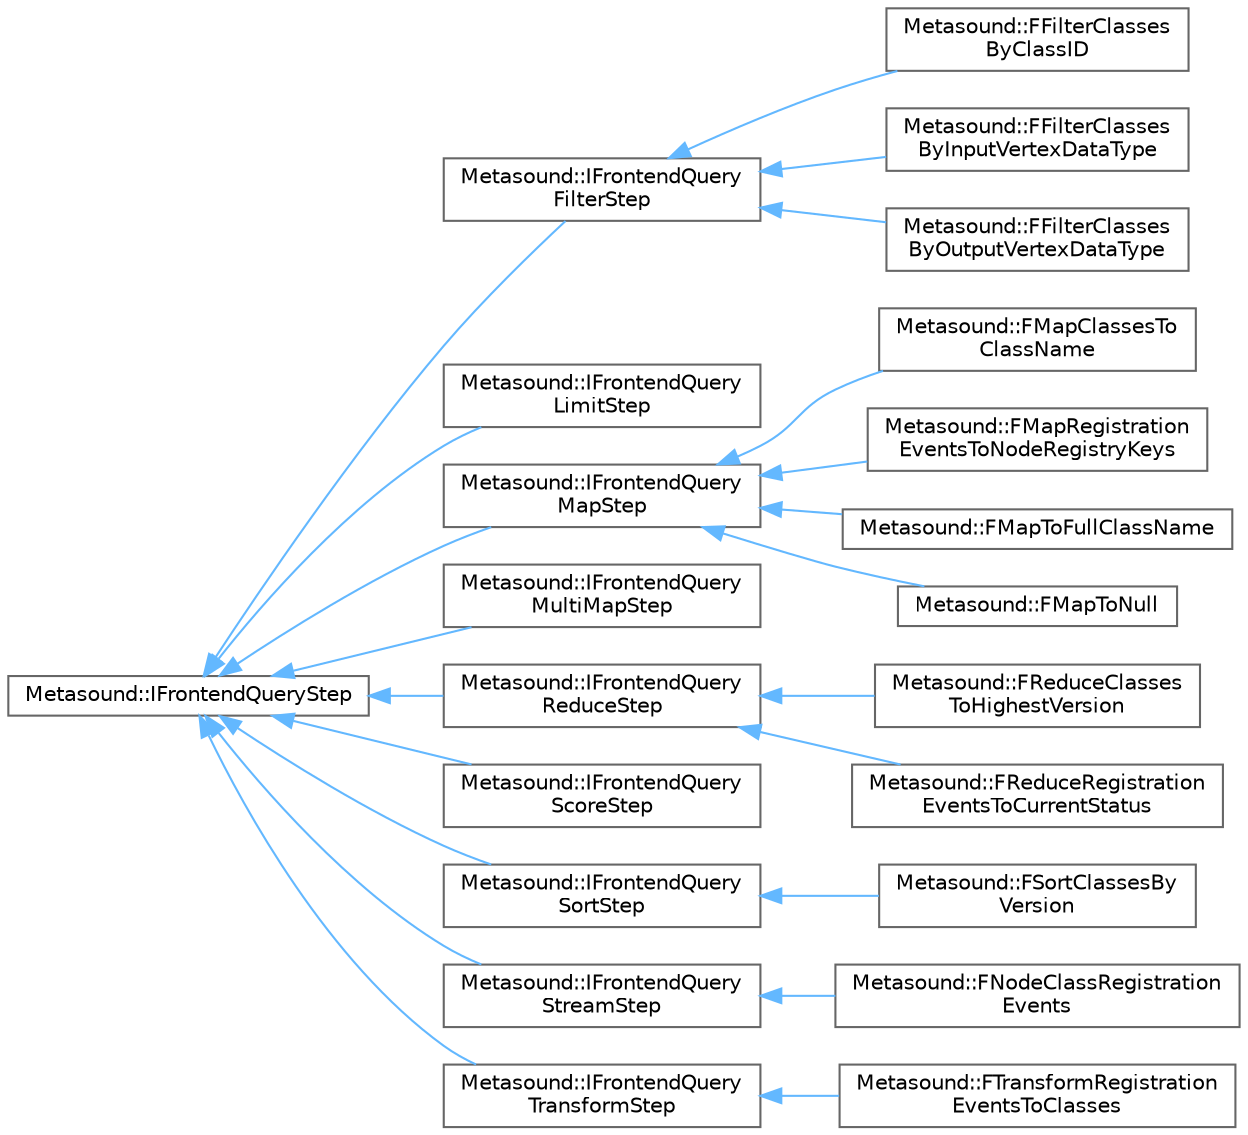 digraph "Graphical Class Hierarchy"
{
 // INTERACTIVE_SVG=YES
 // LATEX_PDF_SIZE
  bgcolor="transparent";
  edge [fontname=Helvetica,fontsize=10,labelfontname=Helvetica,labelfontsize=10];
  node [fontname=Helvetica,fontsize=10,shape=box,height=0.2,width=0.4];
  rankdir="LR";
  Node0 [id="Node000000",label="Metasound::IFrontendQueryStep",height=0.2,width=0.4,color="grey40", fillcolor="white", style="filled",URL="$d0/dbc/classMetasound_1_1IFrontendQueryStep.html",tooltip="Interface for an individual step in a query."];
  Node0 -> Node1 [id="edge5821_Node000000_Node000001",dir="back",color="steelblue1",style="solid",tooltip=" "];
  Node1 [id="Node000001",label="Metasound::IFrontendQuery\lFilterStep",height=0.2,width=0.4,color="grey40", fillcolor="white", style="filled",URL="$d9/da7/classMetasound_1_1IFrontendQueryFilterStep.html",tooltip="Interface for a query step which filters entries."];
  Node1 -> Node2 [id="edge5822_Node000001_Node000002",dir="back",color="steelblue1",style="solid",tooltip=" "];
  Node2 [id="Node000002",label="Metasound::FFilterClasses\lByClassID",height=0.2,width=0.4,color="grey40", fillcolor="white", style="filled",URL="$df/ded/classMetasound_1_1FFilterClassesByClassID.html",tooltip=" "];
  Node1 -> Node3 [id="edge5823_Node000001_Node000003",dir="back",color="steelblue1",style="solid",tooltip=" "];
  Node3 [id="Node000003",label="Metasound::FFilterClasses\lByInputVertexDataType",height=0.2,width=0.4,color="grey40", fillcolor="white", style="filled",URL="$dc/dee/classMetasound_1_1FFilterClassesByInputVertexDataType.html",tooltip=" "];
  Node1 -> Node4 [id="edge5824_Node000001_Node000004",dir="back",color="steelblue1",style="solid",tooltip=" "];
  Node4 [id="Node000004",label="Metasound::FFilterClasses\lByOutputVertexDataType",height=0.2,width=0.4,color="grey40", fillcolor="white", style="filled",URL="$d3/db9/classMetasound_1_1FFilterClassesByOutputVertexDataType.html",tooltip=" "];
  Node0 -> Node5 [id="edge5825_Node000000_Node000005",dir="back",color="steelblue1",style="solid",tooltip=" "];
  Node5 [id="Node000005",label="Metasound::IFrontendQuery\lLimitStep",height=0.2,width=0.4,color="grey40", fillcolor="white", style="filled",URL="$d4/d40/classMetasound_1_1IFrontendQueryLimitStep.html",tooltip=" "];
  Node0 -> Node6 [id="edge5826_Node000000_Node000006",dir="back",color="steelblue1",style="solid",tooltip=" "];
  Node6 [id="Node000006",label="Metasound::IFrontendQuery\lMapStep",height=0.2,width=0.4,color="grey40", fillcolor="white", style="filled",URL="$d3/d1d/classMetasound_1_1IFrontendQueryMapStep.html",tooltip="Interface for a query step which maps entries to keys."];
  Node6 -> Node7 [id="edge5827_Node000006_Node000007",dir="back",color="steelblue1",style="solid",tooltip=" "];
  Node7 [id="Node000007",label="Metasound::FMapClassesTo\lClassName",height=0.2,width=0.4,color="grey40", fillcolor="white", style="filled",URL="$db/d3e/classMetasound_1_1FMapClassesToClassName.html",tooltip=" "];
  Node6 -> Node8 [id="edge5828_Node000006_Node000008",dir="back",color="steelblue1",style="solid",tooltip=" "];
  Node8 [id="Node000008",label="Metasound::FMapRegistration\lEventsToNodeRegistryKeys",height=0.2,width=0.4,color="grey40", fillcolor="white", style="filled",URL="$d2/d2c/classMetasound_1_1FMapRegistrationEventsToNodeRegistryKeys.html",tooltip="Partitions node registration events by their node registration keys."];
  Node6 -> Node9 [id="edge5829_Node000006_Node000009",dir="back",color="steelblue1",style="solid",tooltip=" "];
  Node9 [id="Node000009",label="Metasound::FMapToFullClassName",height=0.2,width=0.4,color="grey40", fillcolor="white", style="filled",URL="$dd/d05/classMetasound_1_1FMapToFullClassName.html",tooltip=" "];
  Node6 -> Node10 [id="edge5830_Node000006_Node000010",dir="back",color="steelblue1",style="solid",tooltip=" "];
  Node10 [id="Node000010",label="Metasound::FMapToNull",height=0.2,width=0.4,color="grey40", fillcolor="white", style="filled",URL="$d9/d54/classMetasound_1_1FMapToNull.html",tooltip=" "];
  Node0 -> Node11 [id="edge5831_Node000000_Node000011",dir="back",color="steelblue1",style="solid",tooltip=" "];
  Node11 [id="Node000011",label="Metasound::IFrontendQuery\lMultiMapStep",height=0.2,width=0.4,color="grey40", fillcolor="white", style="filled",URL="$d9/d4d/classMetasound_1_1IFrontendQueryMultiMapStep.html",tooltip="Interface for a query step which maps entries to multiple keys."];
  Node0 -> Node12 [id="edge5832_Node000000_Node000012",dir="back",color="steelblue1",style="solid",tooltip=" "];
  Node12 [id="Node000012",label="Metasound::IFrontendQuery\lReduceStep",height=0.2,width=0.4,color="grey40", fillcolor="white", style="filled",URL="$df/d8e/classMetasound_1_1IFrontendQueryReduceStep.html",tooltip="Interface for a query step which reduces entries with the same key."];
  Node12 -> Node13 [id="edge5833_Node000012_Node000013",dir="back",color="steelblue1",style="solid",tooltip=" "];
  Node13 [id="Node000013",label="Metasound::FReduceClasses\lToHighestVersion",height=0.2,width=0.4,color="grey40", fillcolor="white", style="filled",URL="$db/df6/classMetasound_1_1FReduceClassesToHighestVersion.html",tooltip=" "];
  Node12 -> Node14 [id="edge5834_Node000012_Node000014",dir="back",color="steelblue1",style="solid",tooltip=" "];
  Node14 [id="Node000014",label="Metasound::FReduceRegistration\lEventsToCurrentStatus",height=0.2,width=0.4,color="grey40", fillcolor="white", style="filled",URL="$d1/da0/classMetasound_1_1FReduceRegistrationEventsToCurrentStatus.html",tooltip="Reduces registration events mapped to the same key by inspecting their add/remove state in order to d..."];
  Node0 -> Node15 [id="edge5835_Node000000_Node000015",dir="back",color="steelblue1",style="solid",tooltip=" "];
  Node15 [id="Node000015",label="Metasound::IFrontendQuery\lScoreStep",height=0.2,width=0.4,color="grey40", fillcolor="white", style="filled",URL="$d8/d5e/classMetasound_1_1IFrontendQueryScoreStep.html",tooltip="Interface for a query step which scores entries."];
  Node0 -> Node16 [id="edge5836_Node000000_Node000016",dir="back",color="steelblue1",style="solid",tooltip=" "];
  Node16 [id="Node000016",label="Metasound::IFrontendQuery\lSortStep",height=0.2,width=0.4,color="grey40", fillcolor="white", style="filled",URL="$de/dba/classMetasound_1_1IFrontendQuerySortStep.html",tooltip="Interface for a query step which sorts entries."];
  Node16 -> Node17 [id="edge5837_Node000016_Node000017",dir="back",color="steelblue1",style="solid",tooltip=" "];
  Node17 [id="Node000017",label="Metasound::FSortClassesBy\lVersion",height=0.2,width=0.4,color="grey40", fillcolor="white", style="filled",URL="$d0/d09/classMetasound_1_1FSortClassesByVersion.html",tooltip=" "];
  Node0 -> Node18 [id="edge5838_Node000000_Node000018",dir="back",color="steelblue1",style="solid",tooltip=" "];
  Node18 [id="Node000018",label="Metasound::IFrontendQuery\lStreamStep",height=0.2,width=0.4,color="grey40", fillcolor="white", style="filled",URL="$dc/dca/classMetasound_1_1IFrontendQueryStreamStep.html",tooltip="Interface for a query step which streams new entries."];
  Node18 -> Node19 [id="edge5839_Node000018_Node000019",dir="back",color="steelblue1",style="solid",tooltip=" "];
  Node19 [id="Node000019",label="Metasound::FNodeClassRegistration\lEvents",height=0.2,width=0.4,color="grey40", fillcolor="white", style="filled",URL="$d6/d21/classMetasound_1_1FNodeClassRegistrationEvents.html",tooltip="Streams node classes that have been newly registered or unregistered since last call to Stream()"];
  Node0 -> Node20 [id="edge5840_Node000000_Node000020",dir="back",color="steelblue1",style="solid",tooltip=" "];
  Node20 [id="Node000020",label="Metasound::IFrontendQuery\lTransformStep",height=0.2,width=0.4,color="grey40", fillcolor="white", style="filled",URL="$de/d07/classMetasound_1_1IFrontendQueryTransformStep.html",tooltip="Interface for a query step which transforms an entry's value."];
  Node20 -> Node21 [id="edge5841_Node000020_Node000021",dir="back",color="steelblue1",style="solid",tooltip=" "];
  Node21 [id="Node000021",label="Metasound::FTransformRegistration\lEventsToClasses",height=0.2,width=0.4,color="grey40", fillcolor="white", style="filled",URL="$d2/d26/classMetasound_1_1FTransformRegistrationEventsToClasses.html",tooltip="Transforms a registration event into a FMetasoundFrontendClass."];
}
